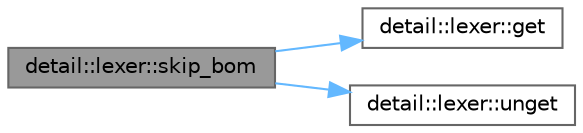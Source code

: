 digraph "detail::lexer::skip_bom"
{
 // LATEX_PDF_SIZE
  bgcolor="transparent";
  edge [fontname=Helvetica,fontsize=10,labelfontname=Helvetica,labelfontsize=10];
  node [fontname=Helvetica,fontsize=10,shape=box,height=0.2,width=0.4];
  rankdir="LR";
  Node1 [id="Node000001",label="detail::lexer::skip_bom",height=0.2,width=0.4,color="gray40", fillcolor="grey60", style="filled", fontcolor="black",tooltip="skip the UTF-8 byte order mark"];
  Node1 -> Node2 [id="edge3_Node000001_Node000002",color="steelblue1",style="solid",tooltip=" "];
  Node2 [id="Node000002",label="detail::lexer::get",height=0.2,width=0.4,color="grey40", fillcolor="white", style="filled",URL="$classdetail_1_1lexer.html#a558196cb9fc24015d009969c9df8707b",tooltip=" "];
  Node1 -> Node3 [id="edge4_Node000001_Node000003",color="steelblue1",style="solid",tooltip=" "];
  Node3 [id="Node000003",label="detail::lexer::unget",height=0.2,width=0.4,color="grey40", fillcolor="white", style="filled",URL="$classdetail_1_1lexer.html#af15c2d2e743728d99bb6d749a03e5555",tooltip="unget current character (read it again on next get)"];
}
